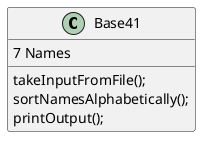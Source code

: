 @startuml
'https://plantuml.com/class-diagram

class Base41 {
    7 Names

    takeInputFromFile();
    sortNamesAlphabetically();
    printOutput();
}
@enduml